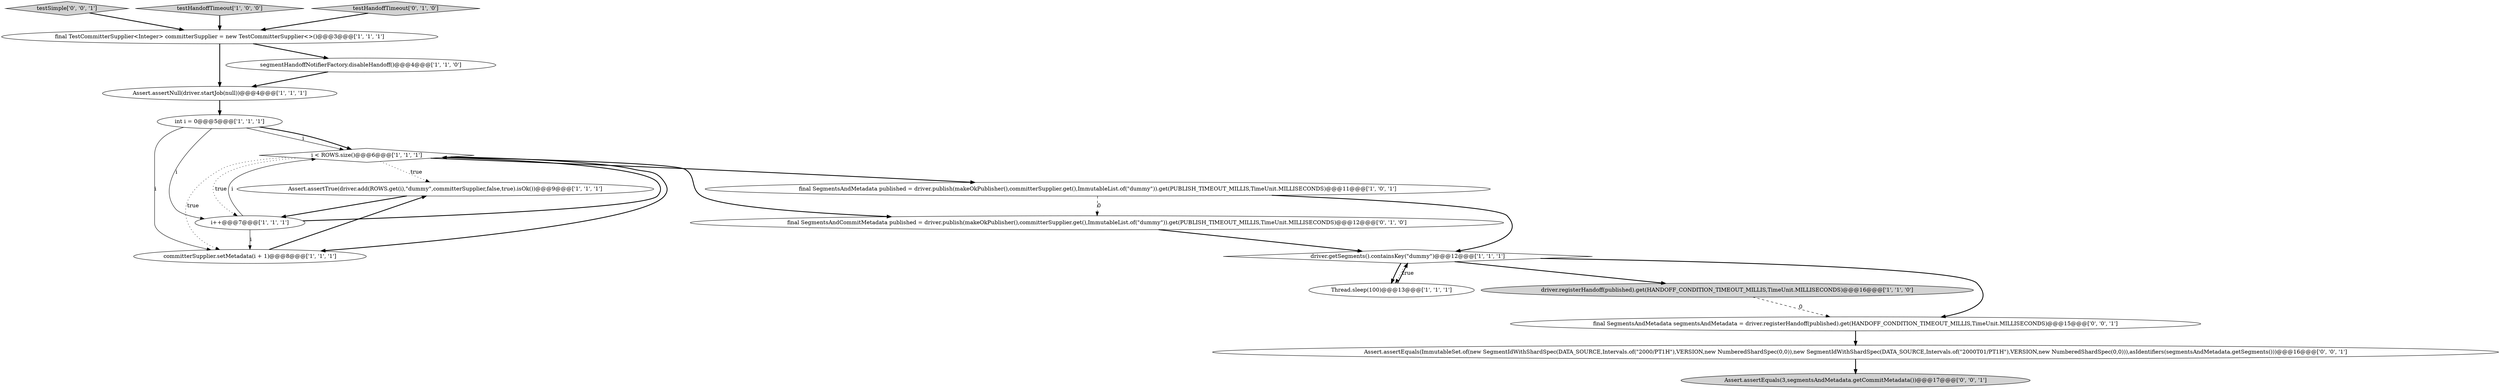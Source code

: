 digraph {
5 [style = filled, label = "int i = 0@@@5@@@['1', '1', '1']", fillcolor = white, shape = ellipse image = "AAA0AAABBB1BBB"];
3 [style = filled, label = "Thread.sleep(100)@@@13@@@['1', '1', '1']", fillcolor = white, shape = ellipse image = "AAA0AAABBB1BBB"];
6 [style = filled, label = "i < ROWS.size()@@@6@@@['1', '1', '1']", fillcolor = white, shape = diamond image = "AAA0AAABBB1BBB"];
10 [style = filled, label = "driver.registerHandoff(published).get(HANDOFF_CONDITION_TIMEOUT_MILLIS,TimeUnit.MILLISECONDS)@@@16@@@['1', '1', '0']", fillcolor = lightgray, shape = ellipse image = "AAA0AAABBB1BBB"];
11 [style = filled, label = "final TestCommitterSupplier<Integer> committerSupplier = new TestCommitterSupplier<>()@@@3@@@['1', '1', '1']", fillcolor = white, shape = ellipse image = "AAA0AAABBB1BBB"];
13 [style = filled, label = "final SegmentsAndCommitMetadata published = driver.publish(makeOkPublisher(),committerSupplier.get(),ImmutableList.of(\"dummy\")).get(PUBLISH_TIMEOUT_MILLIS,TimeUnit.MILLISECONDS)@@@12@@@['0', '1', '0']", fillcolor = white, shape = ellipse image = "AAA1AAABBB2BBB"];
0 [style = filled, label = "final SegmentsAndMetadata published = driver.publish(makeOkPublisher(),committerSupplier.get(),ImmutableList.of(\"dummy\")).get(PUBLISH_TIMEOUT_MILLIS,TimeUnit.MILLISECONDS)@@@11@@@['1', '0', '1']", fillcolor = white, shape = ellipse image = "AAA0AAABBB1BBB"];
16 [style = filled, label = "testSimple['0', '0', '1']", fillcolor = lightgray, shape = diamond image = "AAA0AAABBB3BBB"];
2 [style = filled, label = "Assert.assertTrue(driver.add(ROWS.get(i),\"dummy\",committerSupplier,false,true).isOk())@@@9@@@['1', '1', '1']", fillcolor = white, shape = ellipse image = "AAA0AAABBB1BBB"];
15 [style = filled, label = "Assert.assertEquals(ImmutableSet.of(new SegmentIdWithShardSpec(DATA_SOURCE,Intervals.of(\"2000/PT1H\"),VERSION,new NumberedShardSpec(0,0)),new SegmentIdWithShardSpec(DATA_SOURCE,Intervals.of(\"2000T01/PT1H\"),VERSION,new NumberedShardSpec(0,0))),asIdentifiers(segmentsAndMetadata.getSegments()))@@@16@@@['0', '0', '1']", fillcolor = white, shape = ellipse image = "AAA0AAABBB3BBB"];
1 [style = filled, label = "committerSupplier.setMetadata(i + 1)@@@8@@@['1', '1', '1']", fillcolor = white, shape = ellipse image = "AAA0AAABBB1BBB"];
17 [style = filled, label = "final SegmentsAndMetadata segmentsAndMetadata = driver.registerHandoff(published).get(HANDOFF_CONDITION_TIMEOUT_MILLIS,TimeUnit.MILLISECONDS)@@@15@@@['0', '0', '1']", fillcolor = white, shape = ellipse image = "AAA0AAABBB3BBB"];
18 [style = filled, label = "Assert.assertEquals(3,segmentsAndMetadata.getCommitMetadata())@@@17@@@['0', '0', '1']", fillcolor = lightgray, shape = ellipse image = "AAA0AAABBB3BBB"];
12 [style = filled, label = "Assert.assertNull(driver.startJob(null))@@@4@@@['1', '1', '1']", fillcolor = white, shape = ellipse image = "AAA0AAABBB1BBB"];
4 [style = filled, label = "driver.getSegments().containsKey(\"dummy\")@@@12@@@['1', '1', '1']", fillcolor = white, shape = diamond image = "AAA0AAABBB1BBB"];
7 [style = filled, label = "testHandoffTimeout['1', '0', '0']", fillcolor = lightgray, shape = diamond image = "AAA0AAABBB1BBB"];
9 [style = filled, label = "segmentHandoffNotifierFactory.disableHandoff()@@@4@@@['1', '1', '0']", fillcolor = white, shape = ellipse image = "AAA0AAABBB1BBB"];
8 [style = filled, label = "i++@@@7@@@['1', '1', '1']", fillcolor = white, shape = ellipse image = "AAA0AAABBB1BBB"];
14 [style = filled, label = "testHandoffTimeout['0', '1', '0']", fillcolor = lightgray, shape = diamond image = "AAA0AAABBB2BBB"];
8->1 [style = solid, label="i"];
0->4 [style = bold, label=""];
11->12 [style = bold, label=""];
13->4 [style = bold, label=""];
4->3 [style = dotted, label="true"];
5->8 [style = solid, label="i"];
15->18 [style = bold, label=""];
10->17 [style = dashed, label="0"];
6->0 [style = bold, label=""];
6->1 [style = dotted, label="true"];
5->6 [style = solid, label="i"];
11->9 [style = bold, label=""];
6->13 [style = bold, label=""];
4->17 [style = bold, label=""];
8->6 [style = solid, label="i"];
8->6 [style = bold, label=""];
7->11 [style = bold, label=""];
14->11 [style = bold, label=""];
0->13 [style = dashed, label="0"];
2->8 [style = bold, label=""];
5->1 [style = solid, label="i"];
12->5 [style = bold, label=""];
6->8 [style = dotted, label="true"];
17->15 [style = bold, label=""];
4->10 [style = bold, label=""];
6->2 [style = dotted, label="true"];
16->11 [style = bold, label=""];
6->1 [style = bold, label=""];
4->3 [style = bold, label=""];
1->2 [style = bold, label=""];
3->4 [style = bold, label=""];
5->6 [style = bold, label=""];
9->12 [style = bold, label=""];
}
